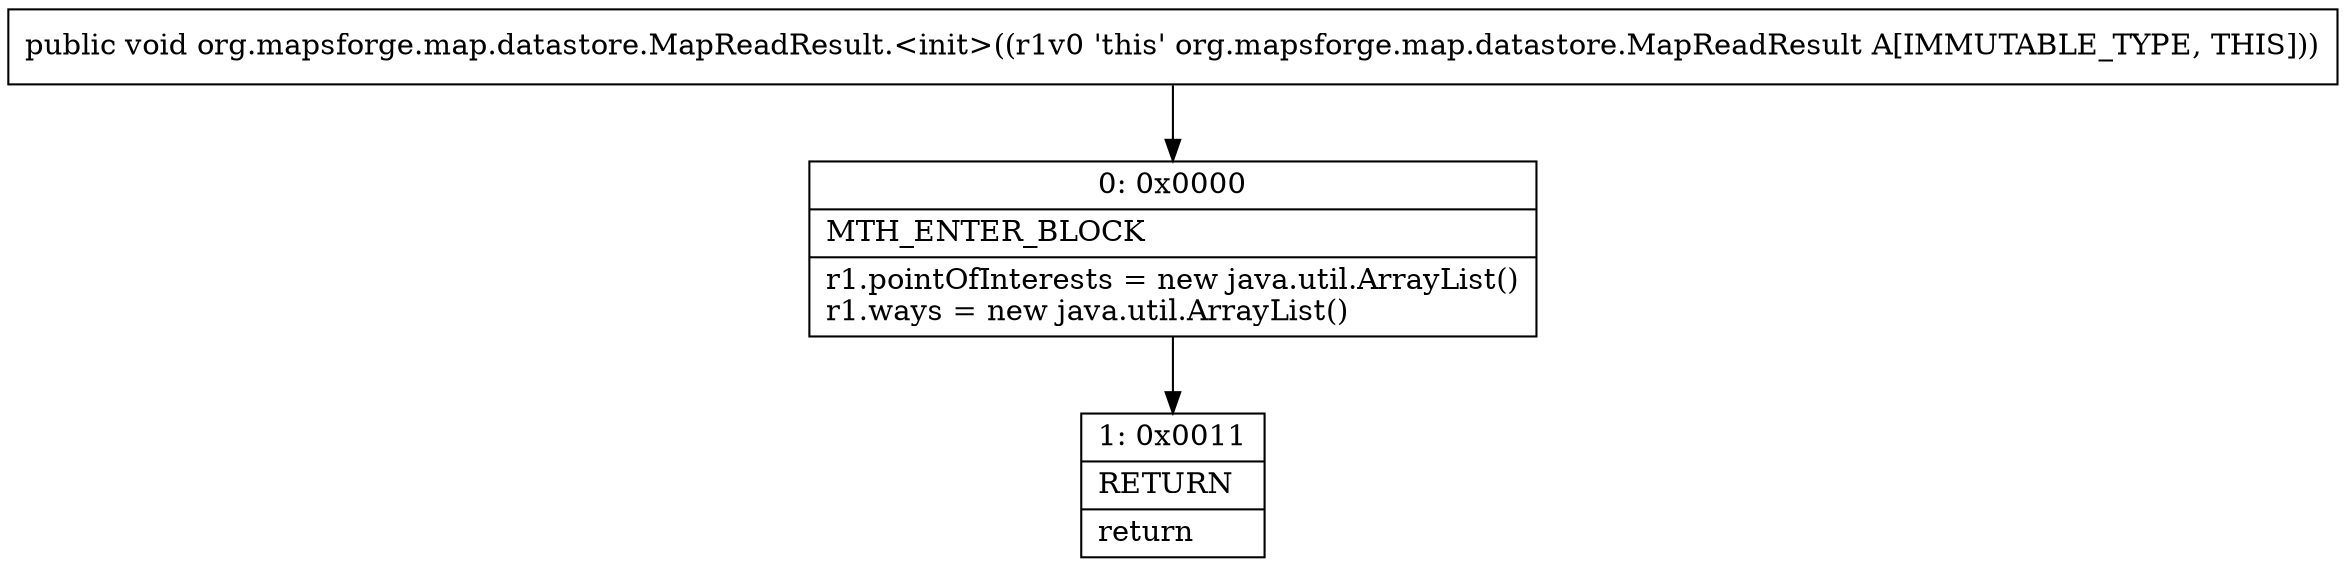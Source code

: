 digraph "CFG fororg.mapsforge.map.datastore.MapReadResult.\<init\>()V" {
Node_0 [shape=record,label="{0\:\ 0x0000|MTH_ENTER_BLOCK\l|r1.pointOfInterests = new java.util.ArrayList()\lr1.ways = new java.util.ArrayList()\l}"];
Node_1 [shape=record,label="{1\:\ 0x0011|RETURN\l|return\l}"];
MethodNode[shape=record,label="{public void org.mapsforge.map.datastore.MapReadResult.\<init\>((r1v0 'this' org.mapsforge.map.datastore.MapReadResult A[IMMUTABLE_TYPE, THIS])) }"];
MethodNode -> Node_0;
Node_0 -> Node_1;
}

